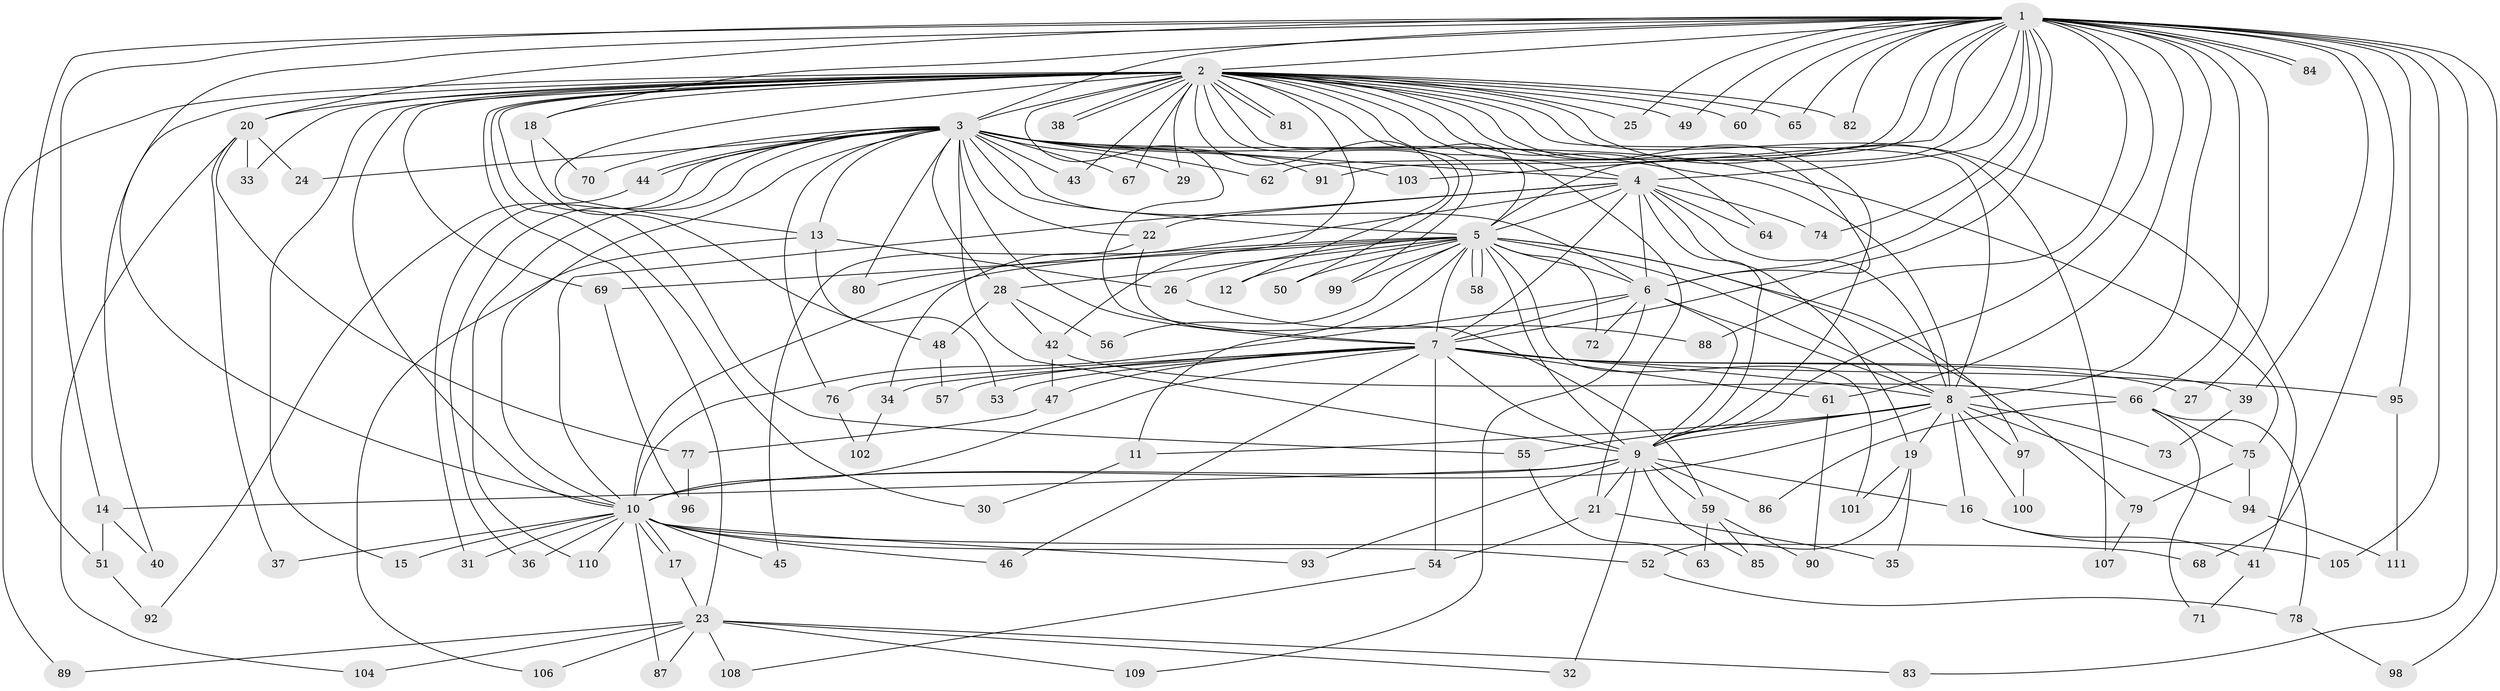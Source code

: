 // Generated by graph-tools (version 1.1) at 2025/11/02/27/25 16:11:05]
// undirected, 111 vertices, 247 edges
graph export_dot {
graph [start="1"]
  node [color=gray90,style=filled];
  1;
  2;
  3;
  4;
  5;
  6;
  7;
  8;
  9;
  10;
  11;
  12;
  13;
  14;
  15;
  16;
  17;
  18;
  19;
  20;
  21;
  22;
  23;
  24;
  25;
  26;
  27;
  28;
  29;
  30;
  31;
  32;
  33;
  34;
  35;
  36;
  37;
  38;
  39;
  40;
  41;
  42;
  43;
  44;
  45;
  46;
  47;
  48;
  49;
  50;
  51;
  52;
  53;
  54;
  55;
  56;
  57;
  58;
  59;
  60;
  61;
  62;
  63;
  64;
  65;
  66;
  67;
  68;
  69;
  70;
  71;
  72;
  73;
  74;
  75;
  76;
  77;
  78;
  79;
  80;
  81;
  82;
  83;
  84;
  85;
  86;
  87;
  88;
  89;
  90;
  91;
  92;
  93;
  94;
  95;
  96;
  97;
  98;
  99;
  100;
  101;
  102;
  103;
  104;
  105;
  106;
  107;
  108;
  109;
  110;
  111;
  1 -- 2;
  1 -- 3;
  1 -- 4;
  1 -- 5;
  1 -- 6;
  1 -- 7;
  1 -- 8;
  1 -- 9;
  1 -- 10;
  1 -- 14;
  1 -- 18;
  1 -- 20;
  1 -- 25;
  1 -- 27;
  1 -- 39;
  1 -- 49;
  1 -- 51;
  1 -- 60;
  1 -- 61;
  1 -- 62;
  1 -- 65;
  1 -- 66;
  1 -- 68;
  1 -- 74;
  1 -- 82;
  1 -- 83;
  1 -- 84;
  1 -- 84;
  1 -- 88;
  1 -- 91;
  1 -- 95;
  1 -- 98;
  1 -- 103;
  1 -- 105;
  2 -- 3;
  2 -- 4;
  2 -- 5;
  2 -- 6;
  2 -- 7;
  2 -- 8;
  2 -- 9;
  2 -- 10;
  2 -- 12;
  2 -- 13;
  2 -- 15;
  2 -- 18;
  2 -- 20;
  2 -- 21;
  2 -- 23;
  2 -- 25;
  2 -- 29;
  2 -- 30;
  2 -- 33;
  2 -- 38;
  2 -- 38;
  2 -- 40;
  2 -- 41;
  2 -- 42;
  2 -- 43;
  2 -- 49;
  2 -- 50;
  2 -- 55;
  2 -- 60;
  2 -- 64;
  2 -- 65;
  2 -- 67;
  2 -- 69;
  2 -- 81;
  2 -- 81;
  2 -- 82;
  2 -- 89;
  2 -- 99;
  2 -- 107;
  3 -- 4;
  3 -- 5;
  3 -- 6;
  3 -- 7;
  3 -- 8;
  3 -- 9;
  3 -- 10;
  3 -- 13;
  3 -- 22;
  3 -- 24;
  3 -- 28;
  3 -- 29;
  3 -- 31;
  3 -- 36;
  3 -- 43;
  3 -- 44;
  3 -- 44;
  3 -- 62;
  3 -- 67;
  3 -- 70;
  3 -- 75;
  3 -- 76;
  3 -- 80;
  3 -- 91;
  3 -- 103;
  3 -- 110;
  4 -- 5;
  4 -- 6;
  4 -- 7;
  4 -- 8;
  4 -- 9;
  4 -- 10;
  4 -- 19;
  4 -- 22;
  4 -- 34;
  4 -- 64;
  4 -- 74;
  5 -- 6;
  5 -- 7;
  5 -- 8;
  5 -- 9;
  5 -- 10;
  5 -- 11;
  5 -- 12;
  5 -- 26;
  5 -- 28;
  5 -- 50;
  5 -- 56;
  5 -- 58;
  5 -- 58;
  5 -- 69;
  5 -- 72;
  5 -- 79;
  5 -- 80;
  5 -- 97;
  5 -- 99;
  5 -- 101;
  6 -- 7;
  6 -- 8;
  6 -- 9;
  6 -- 10;
  6 -- 72;
  6 -- 109;
  7 -- 8;
  7 -- 9;
  7 -- 10;
  7 -- 27;
  7 -- 34;
  7 -- 39;
  7 -- 46;
  7 -- 47;
  7 -- 53;
  7 -- 54;
  7 -- 57;
  7 -- 61;
  7 -- 76;
  7 -- 95;
  8 -- 9;
  8 -- 10;
  8 -- 11;
  8 -- 16;
  8 -- 19;
  8 -- 55;
  8 -- 73;
  8 -- 94;
  8 -- 97;
  8 -- 100;
  9 -- 10;
  9 -- 14;
  9 -- 16;
  9 -- 21;
  9 -- 32;
  9 -- 59;
  9 -- 85;
  9 -- 86;
  9 -- 93;
  10 -- 15;
  10 -- 17;
  10 -- 17;
  10 -- 31;
  10 -- 36;
  10 -- 37;
  10 -- 45;
  10 -- 46;
  10 -- 52;
  10 -- 68;
  10 -- 87;
  10 -- 93;
  10 -- 110;
  11 -- 30;
  13 -- 26;
  13 -- 53;
  13 -- 106;
  14 -- 40;
  14 -- 51;
  16 -- 41;
  16 -- 105;
  17 -- 23;
  18 -- 48;
  18 -- 70;
  19 -- 35;
  19 -- 52;
  19 -- 101;
  20 -- 24;
  20 -- 33;
  20 -- 37;
  20 -- 77;
  20 -- 104;
  21 -- 35;
  21 -- 54;
  22 -- 45;
  22 -- 59;
  23 -- 32;
  23 -- 83;
  23 -- 87;
  23 -- 89;
  23 -- 104;
  23 -- 106;
  23 -- 108;
  23 -- 109;
  26 -- 88;
  28 -- 42;
  28 -- 48;
  28 -- 56;
  34 -- 102;
  39 -- 73;
  41 -- 71;
  42 -- 47;
  42 -- 66;
  44 -- 92;
  47 -- 77;
  48 -- 57;
  51 -- 92;
  52 -- 78;
  54 -- 108;
  55 -- 63;
  59 -- 63;
  59 -- 85;
  59 -- 90;
  61 -- 90;
  66 -- 71;
  66 -- 75;
  66 -- 78;
  66 -- 86;
  69 -- 96;
  75 -- 79;
  75 -- 94;
  76 -- 102;
  77 -- 96;
  78 -- 98;
  79 -- 107;
  94 -- 111;
  95 -- 111;
  97 -- 100;
}
